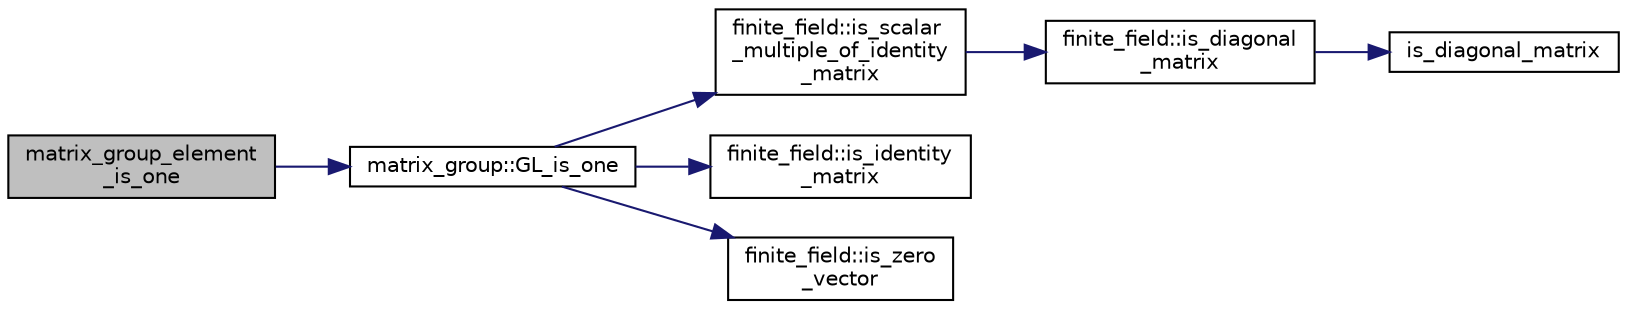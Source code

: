 digraph "matrix_group_element_is_one"
{
  edge [fontname="Helvetica",fontsize="10",labelfontname="Helvetica",labelfontsize="10"];
  node [fontname="Helvetica",fontsize="10",shape=record];
  rankdir="LR";
  Node261 [label="matrix_group_element\l_is_one",height=0.2,width=0.4,color="black", fillcolor="grey75", style="filled", fontcolor="black"];
  Node261 -> Node262 [color="midnightblue",fontsize="10",style="solid",fontname="Helvetica"];
  Node262 [label="matrix_group::GL_is_one",height=0.2,width=0.4,color="black", fillcolor="white", style="filled",URL="$d3/ded/classmatrix__group.html#a6eb30d67f571079f670f5850eba5cd4a"];
  Node262 -> Node263 [color="midnightblue",fontsize="10",style="solid",fontname="Helvetica"];
  Node263 [label="finite_field::is_scalar\l_multiple_of_identity\l_matrix",height=0.2,width=0.4,color="black", fillcolor="white", style="filled",URL="$df/d5a/classfinite__field.html#abbb33cc035f2e99b458376cf45936ccf"];
  Node263 -> Node264 [color="midnightblue",fontsize="10",style="solid",fontname="Helvetica"];
  Node264 [label="finite_field::is_diagonal\l_matrix",height=0.2,width=0.4,color="black", fillcolor="white", style="filled",URL="$df/d5a/classfinite__field.html#a8d51d751717cb9bc67209349fb44d1ec"];
  Node264 -> Node265 [color="midnightblue",fontsize="10",style="solid",fontname="Helvetica"];
  Node265 [label="is_diagonal_matrix",height=0.2,width=0.4,color="black", fillcolor="white", style="filled",URL="$da/da9/galois__global_8_c.html#a702b940ed7e1940ba0643bae4e0cce89"];
  Node262 -> Node266 [color="midnightblue",fontsize="10",style="solid",fontname="Helvetica"];
  Node266 [label="finite_field::is_identity\l_matrix",height=0.2,width=0.4,color="black", fillcolor="white", style="filled",URL="$df/d5a/classfinite__field.html#abf9e4cb7b3f7fef89fa676a5feb84ecd"];
  Node262 -> Node267 [color="midnightblue",fontsize="10",style="solid",fontname="Helvetica"];
  Node267 [label="finite_field::is_zero\l_vector",height=0.2,width=0.4,color="black", fillcolor="white", style="filled",URL="$df/d5a/classfinite__field.html#aa9676221df4c50dd63e758bb77a12e80"];
}
